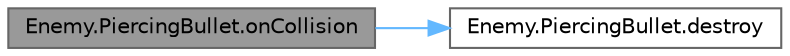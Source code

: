 digraph "Enemy.PiercingBullet.onCollision"
{
 // LATEX_PDF_SIZE
  bgcolor="transparent";
  edge [fontname=Helvetica,fontsize=10,labelfontname=Helvetica,labelfontsize=10];
  node [fontname=Helvetica,fontsize=10,shape=box,height=0.2,width=0.4];
  rankdir="LR";
  Node1 [id="Node000001",label="Enemy.PiercingBullet.onCollision",height=0.2,width=0.4,color="gray40", fillcolor="grey60", style="filled", fontcolor="black",tooltip="Handles the logic when the bullet collides with an entity."];
  Node1 -> Node2 [id="edge1_Node000001_Node000002",color="steelblue1",style="solid",tooltip=" "];
  Node2 [id="Node000002",label="Enemy.PiercingBullet.destroy",height=0.2,width=0.4,color="grey40", fillcolor="white", style="filled",URL="$class_enemy_1_1_piercing_bullet.html#a46029914520e5754530507c315f08546",tooltip="Destroys the ship, causing an explosion."];
}
